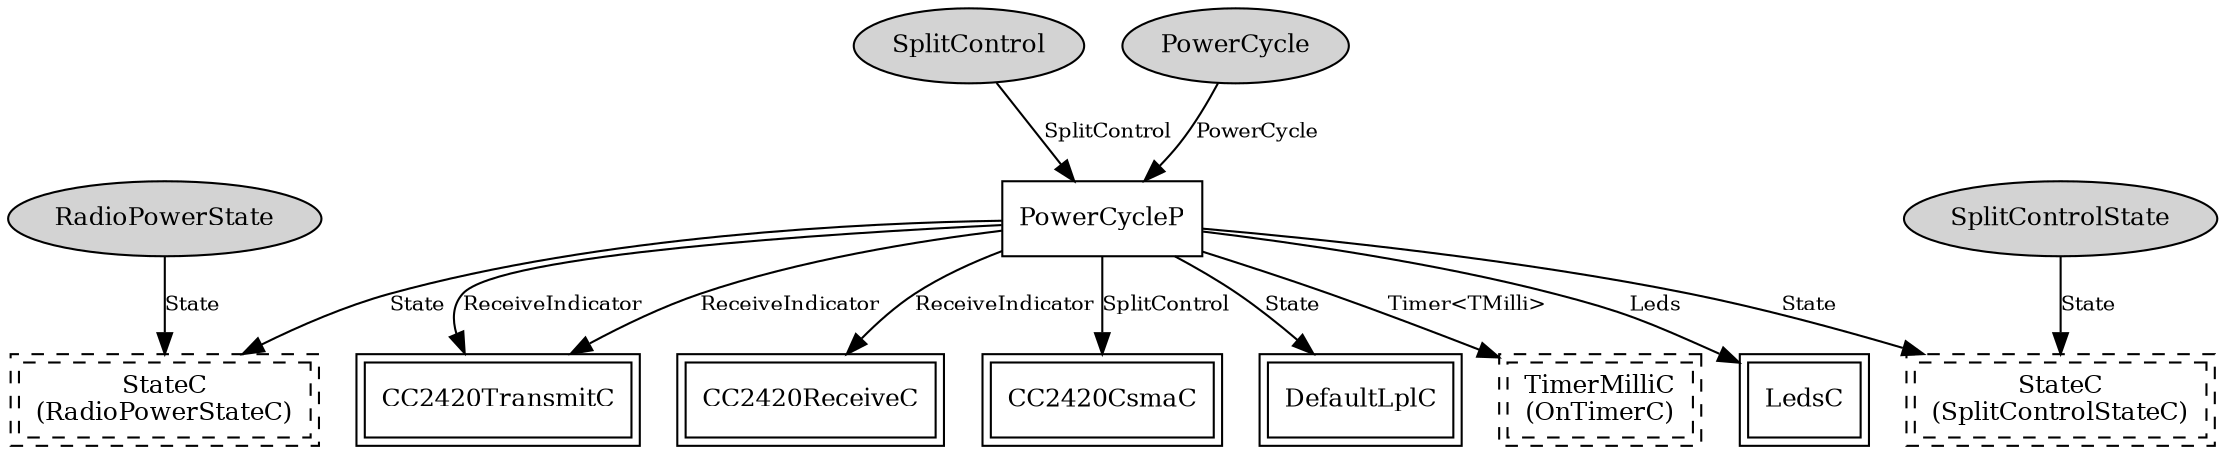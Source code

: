 digraph "tos.chips.cc2420.lpl.PowerCycleC" {
  n0x2b091824c020 [shape=ellipse, style=filled, label="SplitControl", fontsize=12];
  "PowerCycleP" [fontsize=12, shape=box, URL="../chtml/tos.chips.cc2420.lpl.PowerCycleP.html"];
  n0x2b091824bb20 [shape=ellipse, style=filled, label="RadioPowerState", fontsize=12];
  "PowerCycleC.RadioPowerStateC" [fontsize=12, shape=box,peripheries=2, style=dashed, label="StateC\n(RadioPowerStateC)", URL="../chtml/tos.system.StateC.html"];
  n0x2b091824cb78 [shape=ellipse, style=filled, label="SplitControlState", fontsize=12];
  "PowerCycleC.SplitControlStateC" [fontsize=12, shape=box,peripheries=2, style=dashed, label="StateC\n(SplitControlStateC)", URL="../chtml/tos.system.StateC.html"];
  n0x2b091824f5f8 [shape=ellipse, style=filled, label="PowerCycle", fontsize=12];
  "PowerCycleP" [fontsize=12, shape=box, URL="../chtml/tos.chips.cc2420.lpl.PowerCycleP.html"];
  "PowerCycleP" [fontsize=12, shape=box, URL="../chtml/tos.chips.cc2420.lpl.PowerCycleP.html"];
  "CC2420TransmitC" [fontsize=12, shape=box,peripheries=2, URL="../chtml/tos.chips.cc2420.transmit.CC2420TransmitC.html"];
  "PowerCycleP" [fontsize=12, shape=box, URL="../chtml/tos.chips.cc2420.lpl.PowerCycleP.html"];
  "CC2420TransmitC" [fontsize=12, shape=box,peripheries=2, URL="../chtml/tos.chips.cc2420.transmit.CC2420TransmitC.html"];
  "PowerCycleP" [fontsize=12, shape=box, URL="../chtml/tos.chips.cc2420.lpl.PowerCycleP.html"];
  "CC2420ReceiveC" [fontsize=12, shape=box,peripheries=2, URL="../chtml/tos.chips.cc2420.receive.CC2420ReceiveC.html"];
  "PowerCycleP" [fontsize=12, shape=box, URL="../chtml/tos.chips.cc2420.lpl.PowerCycleP.html"];
  "CC2420CsmaC" [fontsize=12, shape=box,peripheries=2, URL="../chtml/tos.chips.cc2420.csma.CC2420CsmaC.html"];
  "PowerCycleP" [fontsize=12, shape=box, URL="../chtml/tos.chips.cc2420.lpl.PowerCycleP.html"];
  "DefaultLplC" [fontsize=12, shape=box,peripheries=2, URL="../chtml/tos.chips.cc2420.lpl.DefaultLplC.html"];
  "PowerCycleP" [fontsize=12, shape=box, URL="../chtml/tos.chips.cc2420.lpl.PowerCycleP.html"];
  "PowerCycleP" [fontsize=12, shape=box, URL="../chtml/tos.chips.cc2420.lpl.PowerCycleP.html"];
  "PowerCycleP" [fontsize=12, shape=box, URL="../chtml/tos.chips.cc2420.lpl.PowerCycleP.html"];
  "PowerCycleC.OnTimerC" [fontsize=12, shape=box,peripheries=2, style=dashed, label="TimerMilliC\n(OnTimerC)", URL="../chtml/tos.system.TimerMilliC.html"];
  "PowerCycleP" [fontsize=12, shape=box, URL="../chtml/tos.chips.cc2420.lpl.PowerCycleP.html"];
  "LedsC" [fontsize=12, shape=box,peripheries=2, URL="../chtml/tos.system.LedsC.html"];
  "n0x2b091824c020" -> "PowerCycleP" [label="SplitControl", URL="../ihtml/tos.interfaces.SplitControl.html", fontsize=10];
  "n0x2b091824bb20" -> "PowerCycleC.RadioPowerStateC" [label="State", URL="../ihtml/tos.interfaces.State.html", fontsize=10];
  "n0x2b091824cb78" -> "PowerCycleC.SplitControlStateC" [label="State", URL="../ihtml/tos.interfaces.State.html", fontsize=10];
  "n0x2b091824f5f8" -> "PowerCycleP" [label="PowerCycle", URL="../ihtml/tos.chips.cc2420.interfaces.PowerCycle.html", fontsize=10];
  "PowerCycleP" -> "CC2420TransmitC" [label="ReceiveIndicator", URL="../ihtml/tos.chips.cc2420.interfaces.ReceiveIndicator.html", fontsize=10];
  "PowerCycleP" -> "CC2420TransmitC" [label="ReceiveIndicator", URL="../ihtml/tos.chips.cc2420.interfaces.ReceiveIndicator.html", fontsize=10];
  "PowerCycleP" -> "CC2420ReceiveC" [label="ReceiveIndicator", URL="../ihtml/tos.chips.cc2420.interfaces.ReceiveIndicator.html", fontsize=10];
  "PowerCycleP" -> "CC2420CsmaC" [label="SplitControl", URL="../ihtml/tos.interfaces.SplitControl.html", fontsize=10];
  "PowerCycleP" -> "DefaultLplC" [label="State", URL="../ihtml/tos.interfaces.State.html", fontsize=10];
  "PowerCycleP" -> "PowerCycleC.RadioPowerStateC" [label="State", URL="../ihtml/tos.interfaces.State.html", fontsize=10];
  "PowerCycleP" -> "PowerCycleC.SplitControlStateC" [label="State", URL="../ihtml/tos.interfaces.State.html", fontsize=10];
  "PowerCycleP" -> "PowerCycleC.OnTimerC" [label="Timer<TMilli>", URL="../ihtml/tos.lib.timer.Timer.html", fontsize=10];
  "PowerCycleP" -> "LedsC" [label="Leds", URL="../ihtml/tos.interfaces.Leds.html", fontsize=10];
}
